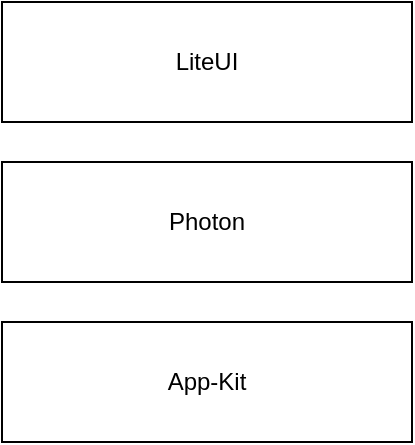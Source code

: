 <mxfile>
    <diagram id="dxd-UCIdJqC3uQZo1st3" name="Page-1">
        <mxGraphModel dx="1144" dy="698" grid="1" gridSize="10" guides="1" tooltips="1" connect="1" arrows="1" fold="1" page="1" pageScale="1" pageWidth="850" pageHeight="1100" math="0" shadow="0">
            <root>
                <mxCell id="0"/>
                <mxCell id="1" parent="0"/>
                <mxCell id="2" value="LiteUI" style="rounded=0;whiteSpace=wrap;html=1;" vertex="1" parent="1">
                    <mxGeometry x="323" y="260" width="205" height="60" as="geometry"/>
                </mxCell>
                <mxCell id="3" value="Photon" style="rounded=0;whiteSpace=wrap;html=1;" vertex="1" parent="1">
                    <mxGeometry x="323" y="340" width="205" height="60" as="geometry"/>
                </mxCell>
                <mxCell id="4" value="App-Kit" style="rounded=0;whiteSpace=wrap;html=1;" vertex="1" parent="1">
                    <mxGeometry x="323" y="420" width="205" height="60" as="geometry"/>
                </mxCell>
            </root>
        </mxGraphModel>
    </diagram>
</mxfile>